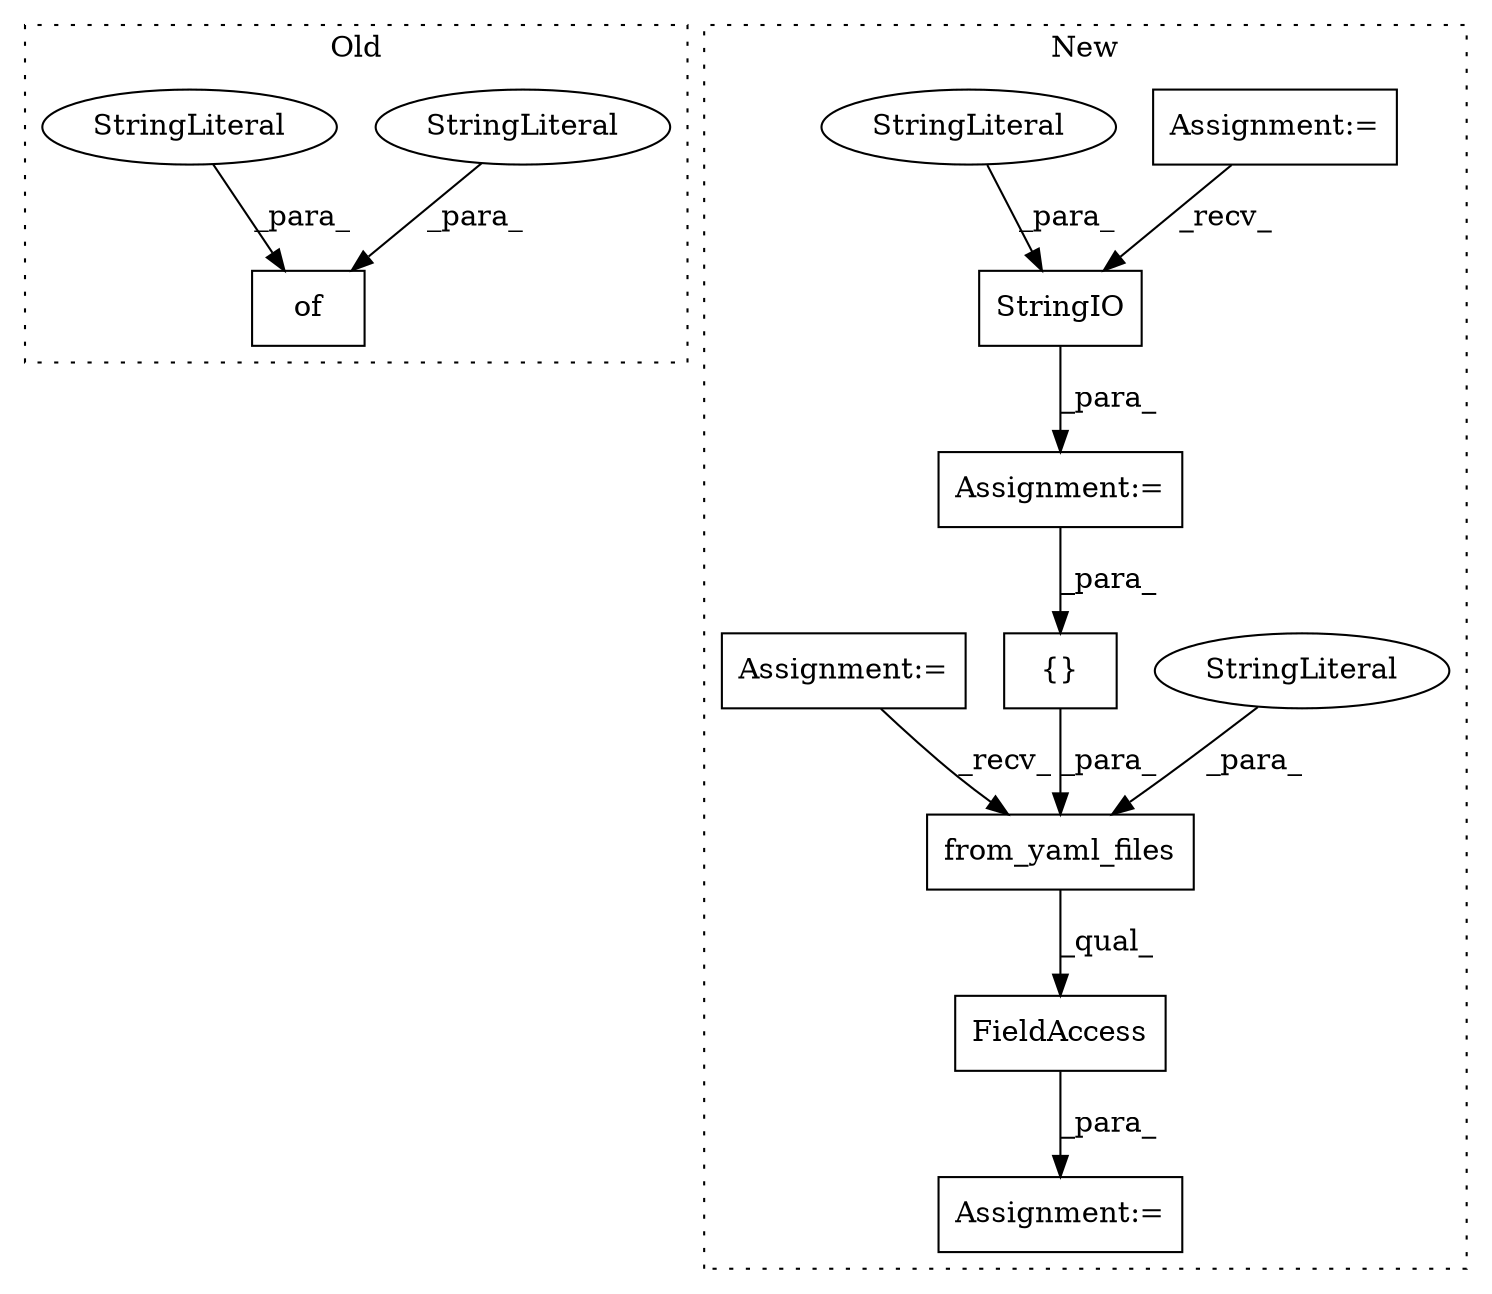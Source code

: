 digraph G {
subgraph cluster0 {
1 [label="of" a="32" s="17089,17198" l="3,1" shape="box"];
8 [label="StringLiteral" a="45" s="17146" l="16" shape="ellipse"];
9 [label="StringLiteral" a="45" s="17182" l="16" shape="ellipse"];
label = "Old";
style="dotted";
}
subgraph cluster1 {
2 [label="StringIO" a="32" s="15458,15855" l="9,1" shape="box"];
3 [label="Assignment:=" a="7" s="15454" l="1" shape="box"];
4 [label="Assignment:=" a="7" s="15869" l="1" shape="box"];
5 [label="from_yaml_files" a="32" s="15878,15924" l="16,1" shape="box"];
6 [label="{}" a="4" s="15908,15923" l="1,1" shape="box"];
7 [label="FieldAccess" a="22" s="15870" l="60" shape="box"];
10 [label="StringLiteral" a="45" s="15894" l="4" shape="ellipse"];
11 [label="Assignment:=" a="7" s="15290" l="2" shape="box"];
12 [label="StringLiteral" a="45" s="15467" l="388" shape="ellipse"];
13 [label="Assignment:=" a="7" s="15270" l="7" shape="box"];
label = "New";
style="dotted";
}
2 -> 3 [label="_para_"];
3 -> 6 [label="_para_"];
5 -> 7 [label="_qual_"];
6 -> 5 [label="_para_"];
7 -> 4 [label="_para_"];
8 -> 1 [label="_para_"];
9 -> 1 [label="_para_"];
10 -> 5 [label="_para_"];
11 -> 2 [label="_recv_"];
12 -> 2 [label="_para_"];
13 -> 5 [label="_recv_"];
}